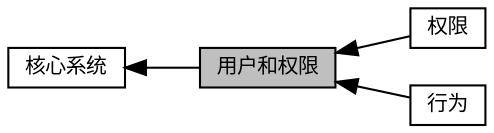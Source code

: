 digraph "用户和权限"
{
  edge [fontname="Helvetica",fontsize="10",labelfontname="Helvetica",labelfontsize="10"];
  node [fontname="Helvetica",fontsize="10",shape=box];
  rankdir=LR;
  Node2 [label="核心系统",height=0.2,width=0.4,color="black", fillcolor="white", style="filled",URL="$group__sys.html",tooltip=" "];
  Node3 [label="权限",height=0.2,width=0.4,color="black", fillcolor="white", style="filled",URL="$group__permission.html",tooltip=" "];
  Node1 [label="用户和权限",height=0.2,width=0.4,color="black", fillcolor="grey75", style="filled", fontcolor="black",tooltip=" "];
  Node4 [label="行为",height=0.2,width=0.4,color="black", fillcolor="white", style="filled",URL="$group__user__action.html",tooltip=" "];
  Node2->Node1 [shape=plaintext, dir="back", style="solid"];
  Node1->Node3 [shape=plaintext, dir="back", style="solid"];
  Node1->Node4 [shape=plaintext, dir="back", style="solid"];
}
